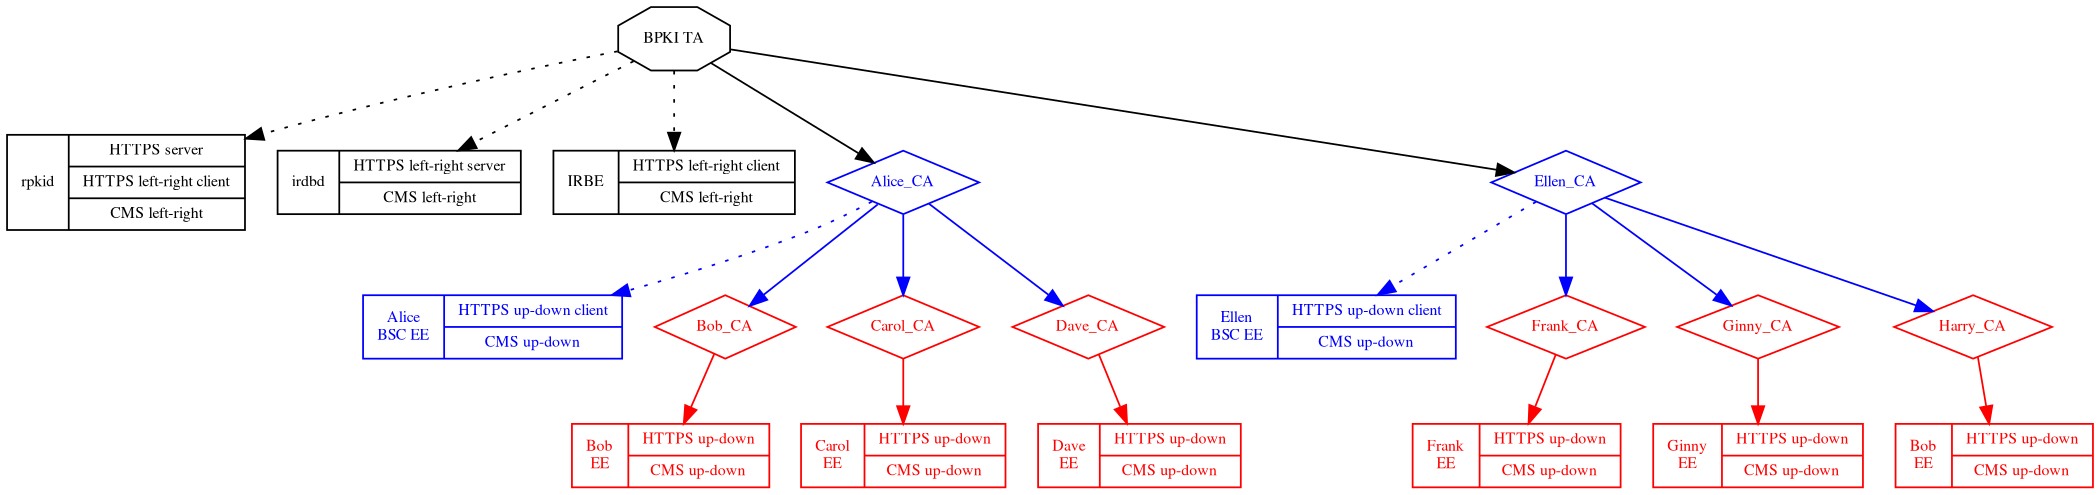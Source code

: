// $Id$

// Color code:
//   Black:   Hosting entity
//   Blue:    Hosted entity
//   Red:     Cross-certified peer
//
// Shape code:
//   Octagon: TA
//   Diamond: CA
//   Record:  EE

digraph bpki_rpkid {
      splines = true;
      size = "14,14";
      node                    [ fontname = Times, fontsize = 9 ];

      // Hosting entity
      node                    [ color = black, shape = record ];
      TA                      [ shape = octagon, label = "BPKI TA" ];
      rpkid                   [ label = "rpkid|{HTTPS server|HTTPS left-right client|CMS left-right}" ];
      irdbd                   [ label = "irdbd|{HTTPS left-right server|CMS left-right}" ];
      irbe                    [ label = "IRBE|{HTTPS left-right client|CMS left-right}" ];

      // Hosted entities
      node                    [ color = blue, fontcolor = blue ];
      Alice_CA                [ shape = diamond ];
      Alice_EE                [ label = "Alice\nBSC EE|{HTTPS up-down client|CMS up-down}" ];
      Ellen_CA                [ shape = diamond ];
      Ellen_EE                [ label = "Ellen\nBSC EE|{HTTPS up-down client|CMS up-down}" ];

      // Peers
      node                    [ color = red, fontcolor = red, shape = diamond ];
      Bob_CA;
      Carol_CA;
      Dave_CA;
      Frank_CA;
      Ginny_CA;
      Harry_CA;
      node                    [ shape = record ];
      Bob_EE                  [ label = "Bob\nEE|{HTTPS up-down|CMS up-down}" ];
      Carol_EE                [ label = "Carol\nEE|{HTTPS up-down|CMS up-down}" ];
      Dave_EE                 [ label = "Dave\nEE|{HTTPS up-down|CMS up-down}" ];
      Frank_EE                [ label = "Frank\nEE|{HTTPS up-down|CMS up-down}" ];
      Ginny_EE                [ label = "Ginny\nEE|{HTTPS up-down|CMS up-down}" ];
      Harry_EE                [ label = "Bob\nEE|{HTTPS up-down|CMS up-down}" ];

      edge                    [ color = black, style = solid ];
      TA -> Alice_CA;
      TA -> Ellen_CA;

      edge                    [ color = black, style = dotted ];
      TA -> rpkid;
      TA -> irdbd;
      TA -> irbe;

      edge                    [ color = blue, style = solid ];
      Alice_CA -> Bob_CA;
      Alice_CA -> Carol_CA;
      Alice_CA -> Dave_CA;
      Ellen_CA -> Frank_CA;
      Ellen_CA -> Ginny_CA;
      Ellen_CA -> Harry_CA;

      edge                    [ color = blue, style = dotted ];
      Alice_CA -> Alice_EE;
      Ellen_CA -> Ellen_EE;

      edge                    [ color = red, style = solid ];
      Bob_CA   -> Bob_EE;
      Carol_CA -> Carol_EE;
      Dave_CA  -> Dave_EE;
      Frank_CA -> Frank_EE;
      Ginny_CA -> Ginny_EE;
      Harry_CA -> Harry_EE;
}
